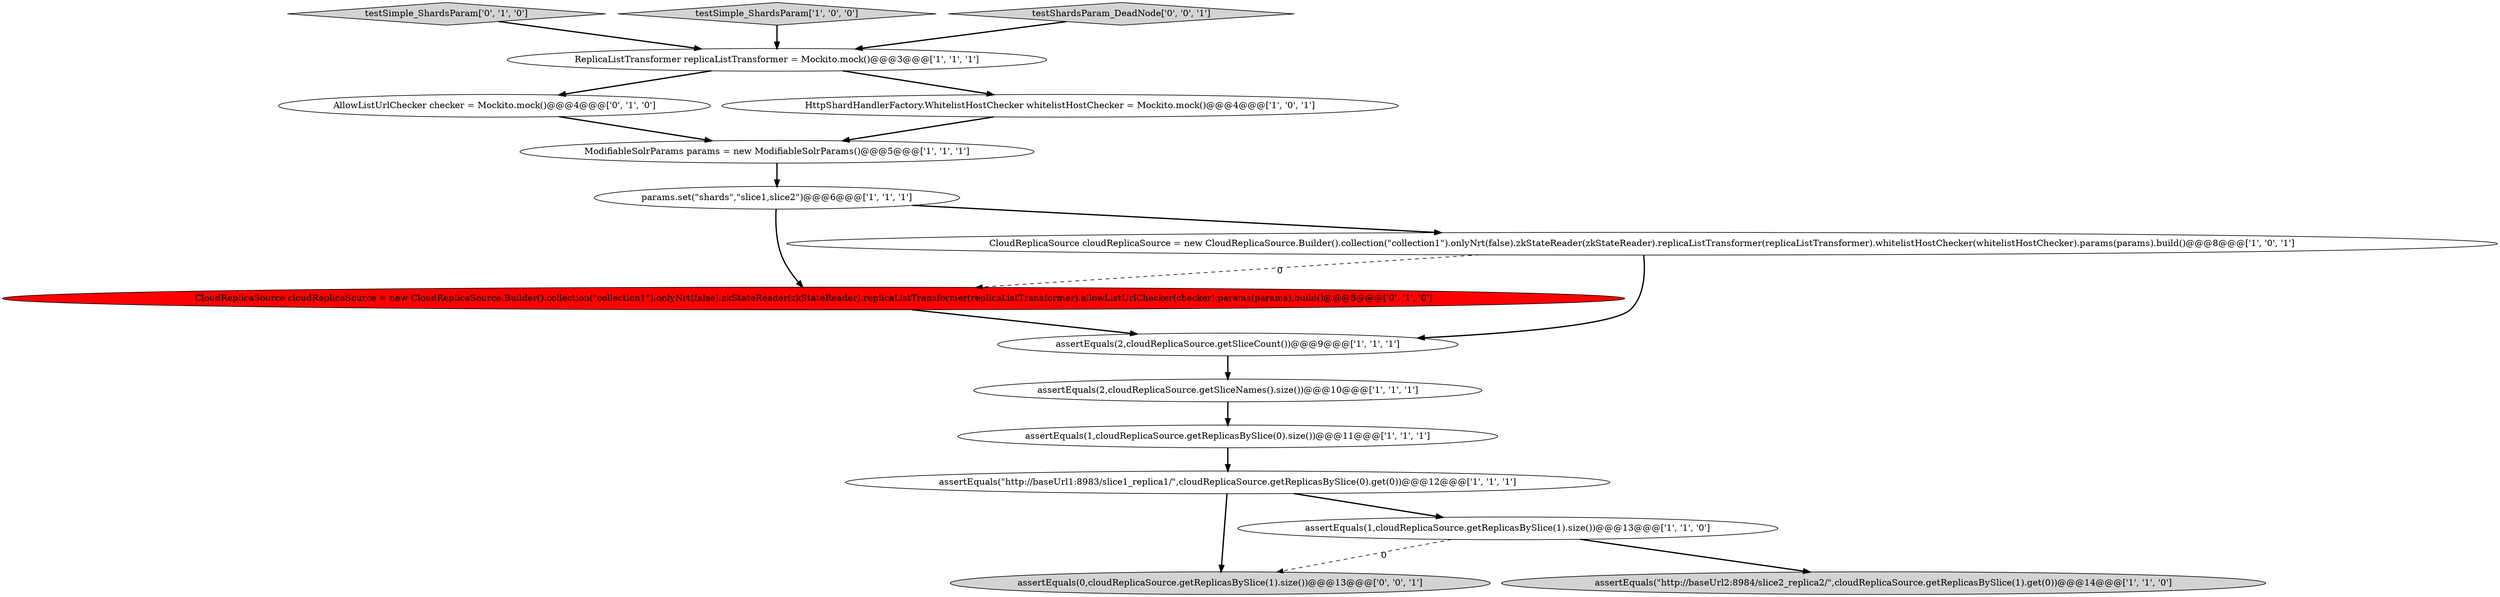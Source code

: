 digraph {
9 [style = filled, label = "ReplicaListTransformer replicaListTransformer = Mockito.mock()@@@3@@@['1', '1', '1']", fillcolor = white, shape = ellipse image = "AAA0AAABBB1BBB"];
4 [style = filled, label = "assertEquals(\"http://baseUrl2:8984/slice2_replica2/\",cloudReplicaSource.getReplicasBySlice(1).get(0))@@@14@@@['1', '1', '0']", fillcolor = lightgray, shape = ellipse image = "AAA0AAABBB1BBB"];
6 [style = filled, label = "assertEquals(2,cloudReplicaSource.getSliceCount())@@@9@@@['1', '1', '1']", fillcolor = white, shape = ellipse image = "AAA0AAABBB1BBB"];
5 [style = filled, label = "ModifiableSolrParams params = new ModifiableSolrParams()@@@5@@@['1', '1', '1']", fillcolor = white, shape = ellipse image = "AAA0AAABBB1BBB"];
16 [style = filled, label = "assertEquals(0,cloudReplicaSource.getReplicasBySlice(1).size())@@@13@@@['0', '0', '1']", fillcolor = lightgray, shape = ellipse image = "AAA0AAABBB3BBB"];
3 [style = filled, label = "assertEquals(1,cloudReplicaSource.getReplicasBySlice(1).size())@@@13@@@['1', '1', '0']", fillcolor = white, shape = ellipse image = "AAA0AAABBB1BBB"];
14 [style = filled, label = "CloudReplicaSource cloudReplicaSource = new CloudReplicaSource.Builder().collection(\"collection1\").onlyNrt(false).zkStateReader(zkStateReader).replicaListTransformer(replicaListTransformer).allowListUrlChecker(checker).params(params).build()@@@8@@@['0', '1', '0']", fillcolor = red, shape = ellipse image = "AAA1AAABBB2BBB"];
0 [style = filled, label = "assertEquals(2,cloudReplicaSource.getSliceNames().size())@@@10@@@['1', '1', '1']", fillcolor = white, shape = ellipse image = "AAA0AAABBB1BBB"];
13 [style = filled, label = "testSimple_ShardsParam['0', '1', '0']", fillcolor = lightgray, shape = diamond image = "AAA0AAABBB2BBB"];
8 [style = filled, label = "assertEquals(\"http://baseUrl1:8983/slice1_replica1/\",cloudReplicaSource.getReplicasBySlice(0).get(0))@@@12@@@['1', '1', '1']", fillcolor = white, shape = ellipse image = "AAA0AAABBB1BBB"];
12 [style = filled, label = "AllowListUrlChecker checker = Mockito.mock()@@@4@@@['0', '1', '0']", fillcolor = white, shape = ellipse image = "AAA0AAABBB2BBB"];
10 [style = filled, label = "HttpShardHandlerFactory.WhitelistHostChecker whitelistHostChecker = Mockito.mock()@@@4@@@['1', '0', '1']", fillcolor = white, shape = ellipse image = "AAA0AAABBB1BBB"];
7 [style = filled, label = "CloudReplicaSource cloudReplicaSource = new CloudReplicaSource.Builder().collection(\"collection1\").onlyNrt(false).zkStateReader(zkStateReader).replicaListTransformer(replicaListTransformer).whitelistHostChecker(whitelistHostChecker).params(params).build()@@@8@@@['1', '0', '1']", fillcolor = white, shape = ellipse image = "AAA0AAABBB1BBB"];
1 [style = filled, label = "testSimple_ShardsParam['1', '0', '0']", fillcolor = lightgray, shape = diamond image = "AAA0AAABBB1BBB"];
11 [style = filled, label = "params.set(\"shards\",\"slice1,slice2\")@@@6@@@['1', '1', '1']", fillcolor = white, shape = ellipse image = "AAA0AAABBB1BBB"];
15 [style = filled, label = "testShardsParam_DeadNode['0', '0', '1']", fillcolor = lightgray, shape = diamond image = "AAA0AAABBB3BBB"];
2 [style = filled, label = "assertEquals(1,cloudReplicaSource.getReplicasBySlice(0).size())@@@11@@@['1', '1', '1']", fillcolor = white, shape = ellipse image = "AAA0AAABBB1BBB"];
8->16 [style = bold, label=""];
5->11 [style = bold, label=""];
6->0 [style = bold, label=""];
9->12 [style = bold, label=""];
13->9 [style = bold, label=""];
10->5 [style = bold, label=""];
9->10 [style = bold, label=""];
12->5 [style = bold, label=""];
11->14 [style = bold, label=""];
15->9 [style = bold, label=""];
3->4 [style = bold, label=""];
3->16 [style = dashed, label="0"];
14->6 [style = bold, label=""];
7->14 [style = dashed, label="0"];
11->7 [style = bold, label=""];
1->9 [style = bold, label=""];
7->6 [style = bold, label=""];
2->8 [style = bold, label=""];
0->2 [style = bold, label=""];
8->3 [style = bold, label=""];
}
